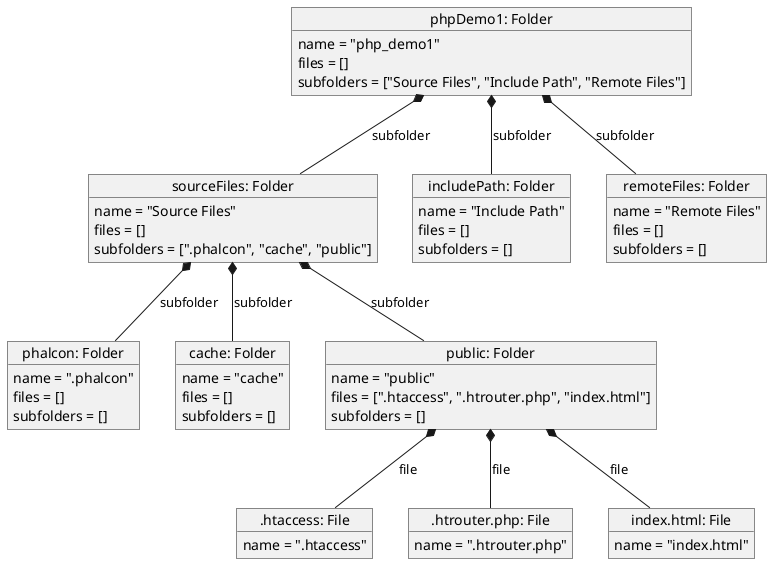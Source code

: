 @startuml

object "phpDemo1: Folder" as phpDemo1 {
    name = "php_demo1"
    files = []
    subfolders = ["Source Files", "Include Path", "Remote Files"]
}

object "sourceFiles: Folder" as sf {
    name = "Source Files"
    files = []
    subfolders = [".phalcon", "cache", "public"]
}

object "phalcon: Folder" as phalcon {
    name = ".phalcon"
    files = []
    subfolders = []
}

object "cache: Folder" as cache {
    name = "cache"
    files = []
    subfolders = []
}

object "public: Folder" as public {
    name = "public"
    files = [".htaccess", ".htrouter.php", "index.html"]
    subfolders = []
}

object ".htaccess: File" as htaccess {
    name = ".htaccess"
}

object ".htrouter.php: File" as htrouter {
    name = ".htrouter.php"
}

object "index.html: File" as index {
    name = "index.html"
}

object "includePath: Folder" as ip {
    name = "Include Path"
    files = []
    subfolders = []
}

object "remoteFiles: Folder" as rf {
    name = "Remote Files"
    files = []
    subfolders = []
}

' Define the links representing the composition relationships
phpDemo1 *-- sf : subfolder
sf *-- phalcon : subfolder
sf *-- cache : subfolder
sf *-- public : subfolder
public *-- htaccess : file
public *-- htrouter : file
public *-- index : file
phpDemo1 *-- ip : subfolder
phpDemo1 *-- rf : subfolder

@enduml

